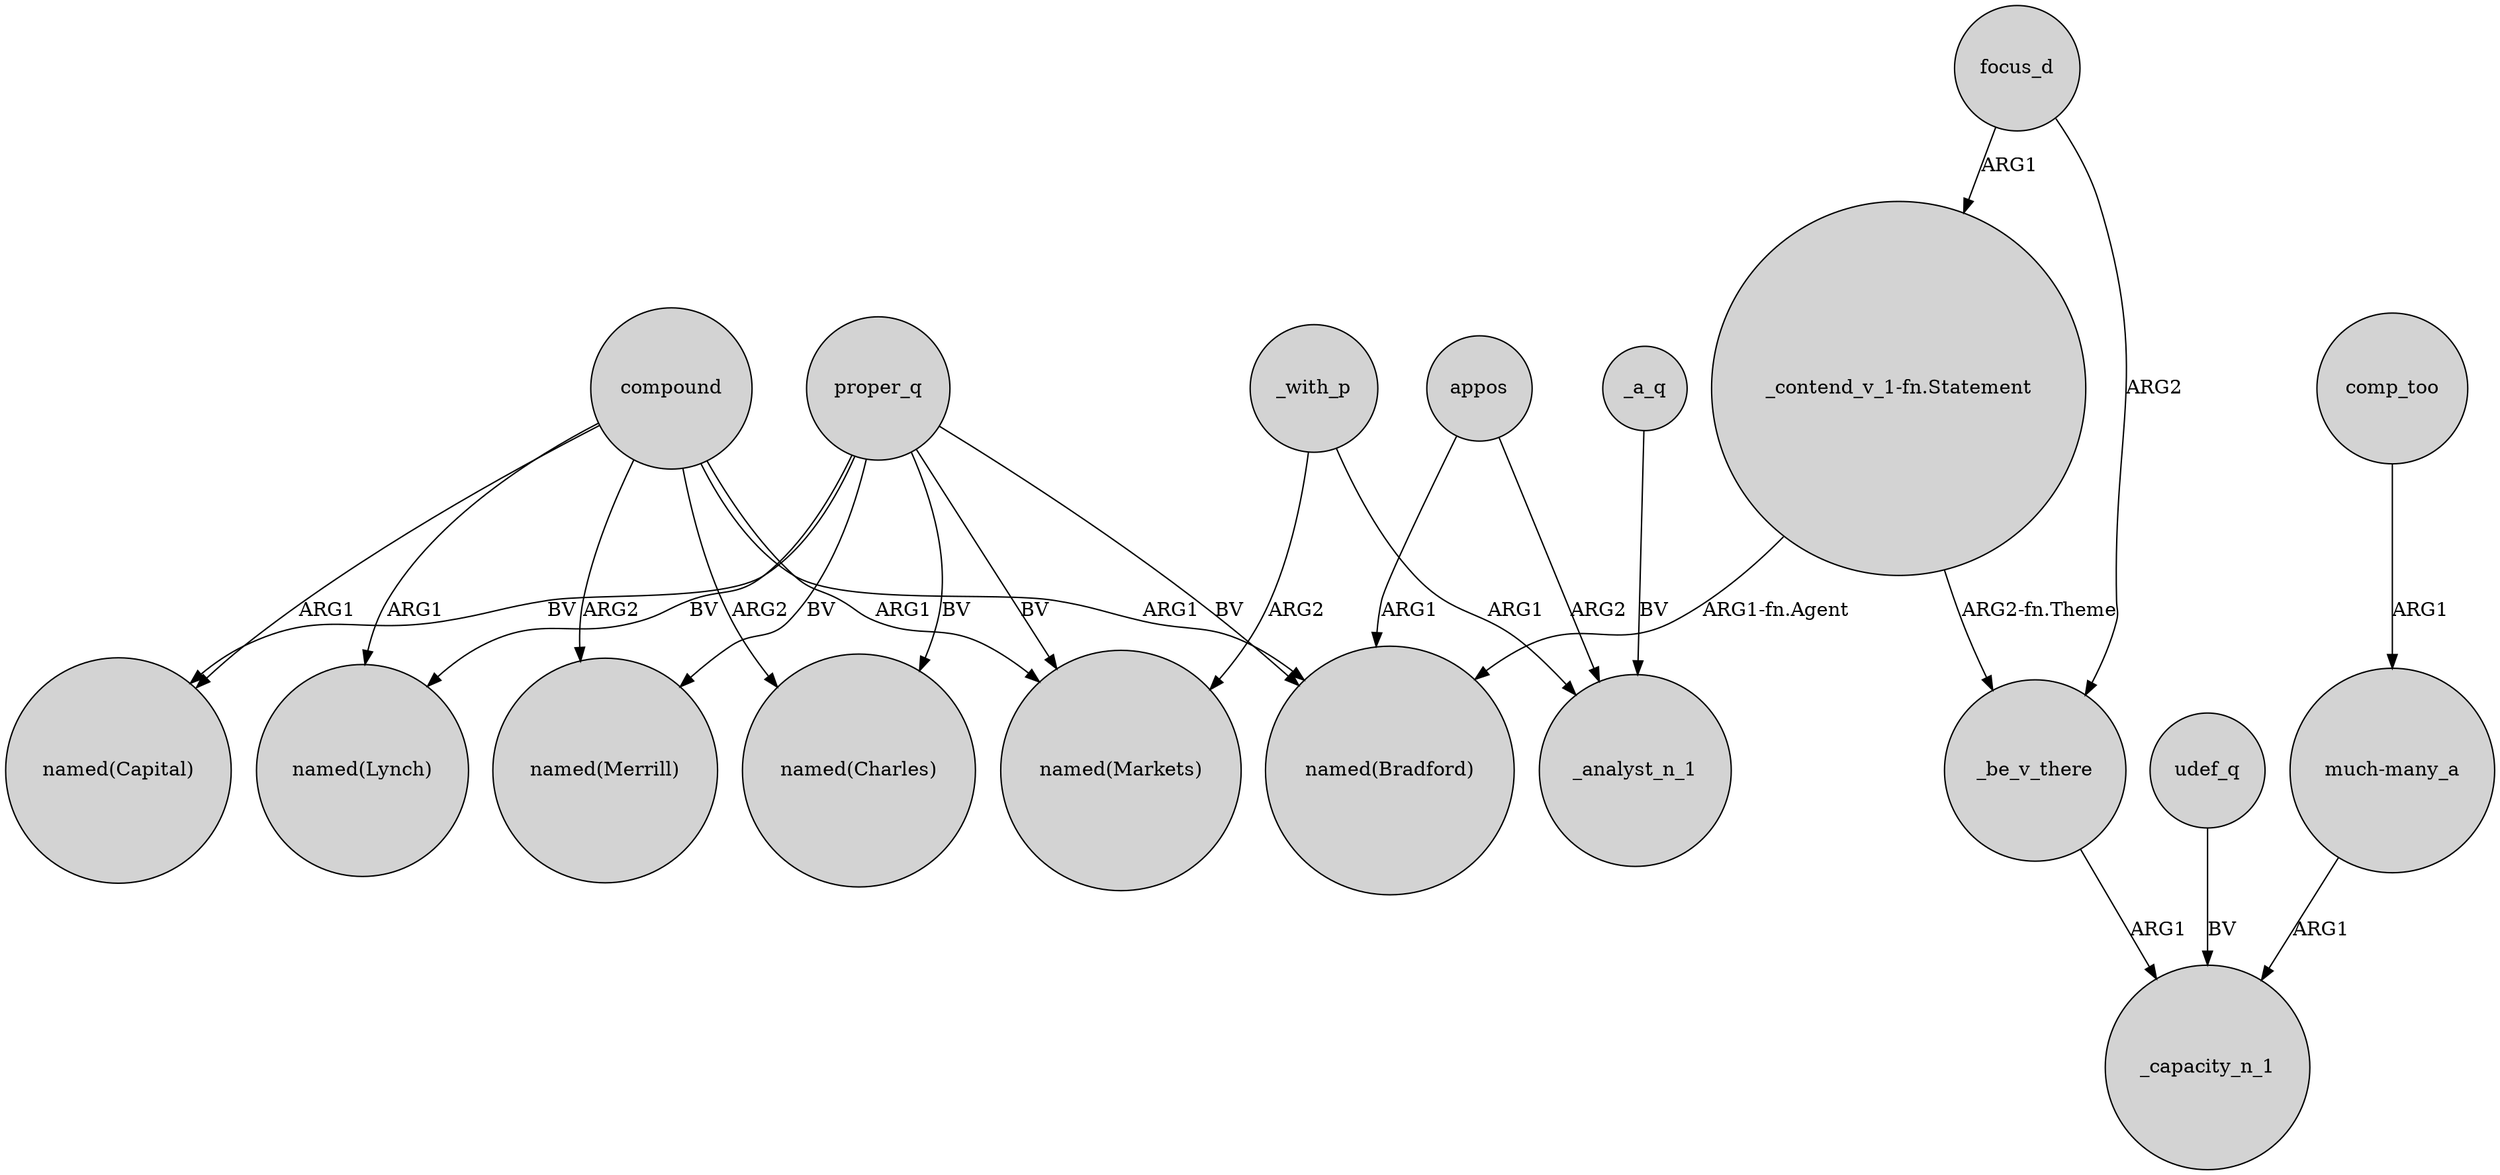 digraph {
	node [shape=circle style=filled]
	compound -> "named(Lynch)" [label=ARG1]
	compound -> "named(Bradford)" [label=ARG1]
	proper_q -> "named(Capital)" [label=BV]
	_with_p -> _analyst_n_1 [label=ARG1]
	comp_too -> "much-many_a" [label=ARG1]
	udef_q -> _capacity_n_1 [label=BV]
	_be_v_there -> _capacity_n_1 [label=ARG1]
	proper_q -> "named(Lynch)" [label=BV]
	compound -> "named(Merrill)" [label=ARG2]
	appos -> "named(Bradford)" [label=ARG1]
	appos -> _analyst_n_1 [label=ARG2]
	"_contend_v_1-fn.Statement" -> "named(Bradford)" [label="ARG1-fn.Agent"]
	compound -> "named(Capital)" [label=ARG1]
	proper_q -> "named(Markets)" [label=BV]
	proper_q -> "named(Charles)" [label=BV]
	proper_q -> "named(Merrill)" [label=BV]
	_a_q -> _analyst_n_1 [label=BV]
	"_contend_v_1-fn.Statement" -> _be_v_there [label="ARG2-fn.Theme"]
	compound -> "named(Charles)" [label=ARG2]
	compound -> "named(Markets)" [label=ARG1]
	proper_q -> "named(Bradford)" [label=BV]
	_with_p -> "named(Markets)" [label=ARG2]
	focus_d -> _be_v_there [label=ARG2]
	focus_d -> "_contend_v_1-fn.Statement" [label=ARG1]
	"much-many_a" -> _capacity_n_1 [label=ARG1]
}
